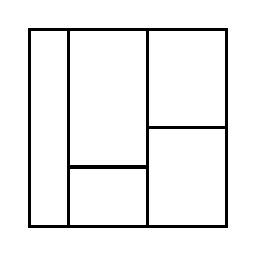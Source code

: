 \begin{tikzpicture}[very thick, scale=.5]
    \draw (0,0) rectangle (1,5);
    \draw (1,3/2) rectangle (3,5);
    \draw (1,0) rectangle (3,3/2);
    \draw (3,5/2) rectangle (5,5);
    \draw (3,0) rectangle (5,5/2);
\end{tikzpicture}
